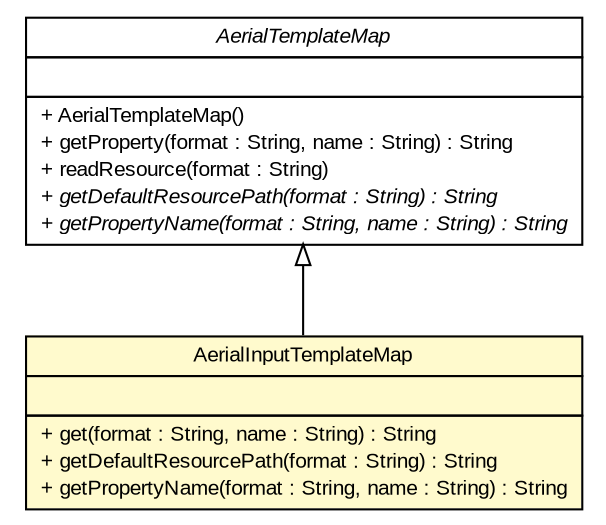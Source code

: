 #!/usr/local/bin/dot
#
# Class diagram 
# Generated by UMLGraph version R5_6 (http://www.umlgraph.org/)
#

digraph G {
	edge [fontname="arial",fontsize=10,labelfontname="arial",labelfontsize=10];
	node [fontname="arial",fontsize=10,shape=plaintext];
	nodesep=0.25;
	ranksep=0.5;
	// com.github.mkolisnyk.aerial.core.templates.AerialTemplateMap
	c1729 [label=<<table title="com.github.mkolisnyk.aerial.core.templates.AerialTemplateMap" border="0" cellborder="1" cellspacing="0" cellpadding="2" port="p" href="./AerialTemplateMap.html">
		<tr><td><table border="0" cellspacing="0" cellpadding="1">
<tr><td align="center" balign="center"><font face="arial italic"> AerialTemplateMap </font></td></tr>
		</table></td></tr>
		<tr><td><table border="0" cellspacing="0" cellpadding="1">
<tr><td align="left" balign="left">  </td></tr>
		</table></td></tr>
		<tr><td><table border="0" cellspacing="0" cellpadding="1">
<tr><td align="left" balign="left"> + AerialTemplateMap() </td></tr>
<tr><td align="left" balign="left"> + getProperty(format : String, name : String) : String </td></tr>
<tr><td align="left" balign="left"> + readResource(format : String) </td></tr>
<tr><td align="left" balign="left"><font face="arial italic" point-size="10.0"> + getDefaultResourcePath(format : String) : String </font></td></tr>
<tr><td align="left" balign="left"><font face="arial italic" point-size="10.0"> + getPropertyName(format : String, name : String) : String </font></td></tr>
		</table></td></tr>
		</table>>, URL="./AerialTemplateMap.html", fontname="arial", fontcolor="black", fontsize=10.0];
	// com.github.mkolisnyk.aerial.core.templates.AerialInputTemplateMap
	c1731 [label=<<table title="com.github.mkolisnyk.aerial.core.templates.AerialInputTemplateMap" border="0" cellborder="1" cellspacing="0" cellpadding="2" port="p" bgcolor="lemonChiffon" href="./AerialInputTemplateMap.html">
		<tr><td><table border="0" cellspacing="0" cellpadding="1">
<tr><td align="center" balign="center"> AerialInputTemplateMap </td></tr>
		</table></td></tr>
		<tr><td><table border="0" cellspacing="0" cellpadding="1">
<tr><td align="left" balign="left">  </td></tr>
		</table></td></tr>
		<tr><td><table border="0" cellspacing="0" cellpadding="1">
<tr><td align="left" balign="left"> + get(format : String, name : String) : String </td></tr>
<tr><td align="left" balign="left"> + getDefaultResourcePath(format : String) : String </td></tr>
<tr><td align="left" balign="left"> + getPropertyName(format : String, name : String) : String </td></tr>
		</table></td></tr>
		</table>>, URL="./AerialInputTemplateMap.html", fontname="arial", fontcolor="black", fontsize=10.0];
	//com.github.mkolisnyk.aerial.core.templates.AerialInputTemplateMap extends com.github.mkolisnyk.aerial.core.templates.AerialTemplateMap
	c1729:p -> c1731:p [dir=back,arrowtail=empty];
}

